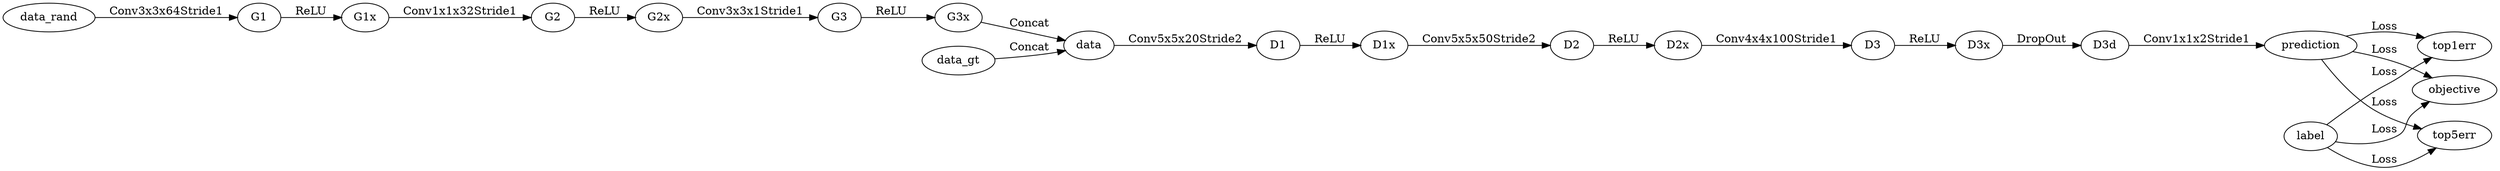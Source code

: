 digraph G {
rankdir=LR;
data_rand -> G1[label = Conv3x3x64Stride1];
G1 -> G1x[label = ReLU];
G1x -> G2[label = Conv1x1x32Stride1];
G2 -> G2x[label = ReLU];
G2x -> G3[label = Conv3x3x1Stride1];
G3 -> G3x[label = ReLU];
G3x -> data[label = Concat];
data_gt -> data[label = Concat];
data -> D1[label = Conv5x5x20Stride2];
D1 -> D1x[label = ReLU];
D1x -> D2[label = Conv5x5x50Stride2];
D2 -> D2x[label = ReLU];
D2x -> D3[label = Conv4x4x100Stride1];
D3 -> D3x[label = ReLU];
D3x -> D3d[label = DropOut];
D3d -> prediction[label = Conv1x1x2Stride1];
prediction -> objective[label = Loss];
label -> objective[label = Loss];
prediction -> top1err[label = Loss];
label -> top1err[label = Loss];
prediction -> top5err[label = Loss];
label -> top5err[label = Loss];
}
